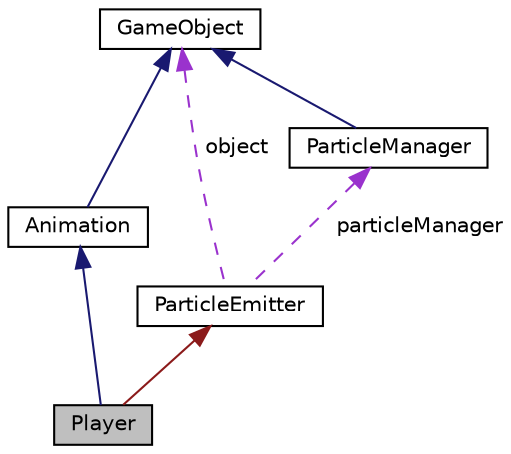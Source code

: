 digraph "Player"
{
  edge [fontname="Helvetica",fontsize="10",labelfontname="Helvetica",labelfontsize="10"];
  node [fontname="Helvetica",fontsize="10",shape=record];
  Node1 [label="Player",height=0.2,width=0.4,color="black", fillcolor="grey75", style="filled", fontcolor="black"];
  Node2 -> Node1 [dir="back",color="midnightblue",fontsize="10",style="solid",fontname="Helvetica"];
  Node2 [label="Animation",height=0.2,width=0.4,color="black", fillcolor="white", style="filled",URL="$class_animation.html"];
  Node3 -> Node2 [dir="back",color="midnightblue",fontsize="10",style="solid",fontname="Helvetica"];
  Node3 [label="GameObject",height=0.2,width=0.4,color="black", fillcolor="white", style="filled",URL="$class_game_object.html",tooltip="The game object header file. "];
  Node4 -> Node1 [dir="back",color="firebrick4",fontsize="10",style="solid",fontname="Helvetica"];
  Node4 [label="ParticleEmitter",height=0.2,width=0.4,color="black", fillcolor="white", style="filled",URL="$class_particle_emitter.html"];
  Node3 -> Node4 [dir="back",color="darkorchid3",fontsize="10",style="dashed",label=" object" ,fontname="Helvetica"];
  Node5 -> Node4 [dir="back",color="darkorchid3",fontsize="10",style="dashed",label=" particleManager" ,fontname="Helvetica"];
  Node5 [label="ParticleManager",height=0.2,width=0.4,color="black", fillcolor="white", style="filled",URL="$class_particle_manager.html"];
  Node3 -> Node5 [dir="back",color="midnightblue",fontsize="10",style="solid",fontname="Helvetica"];
}
